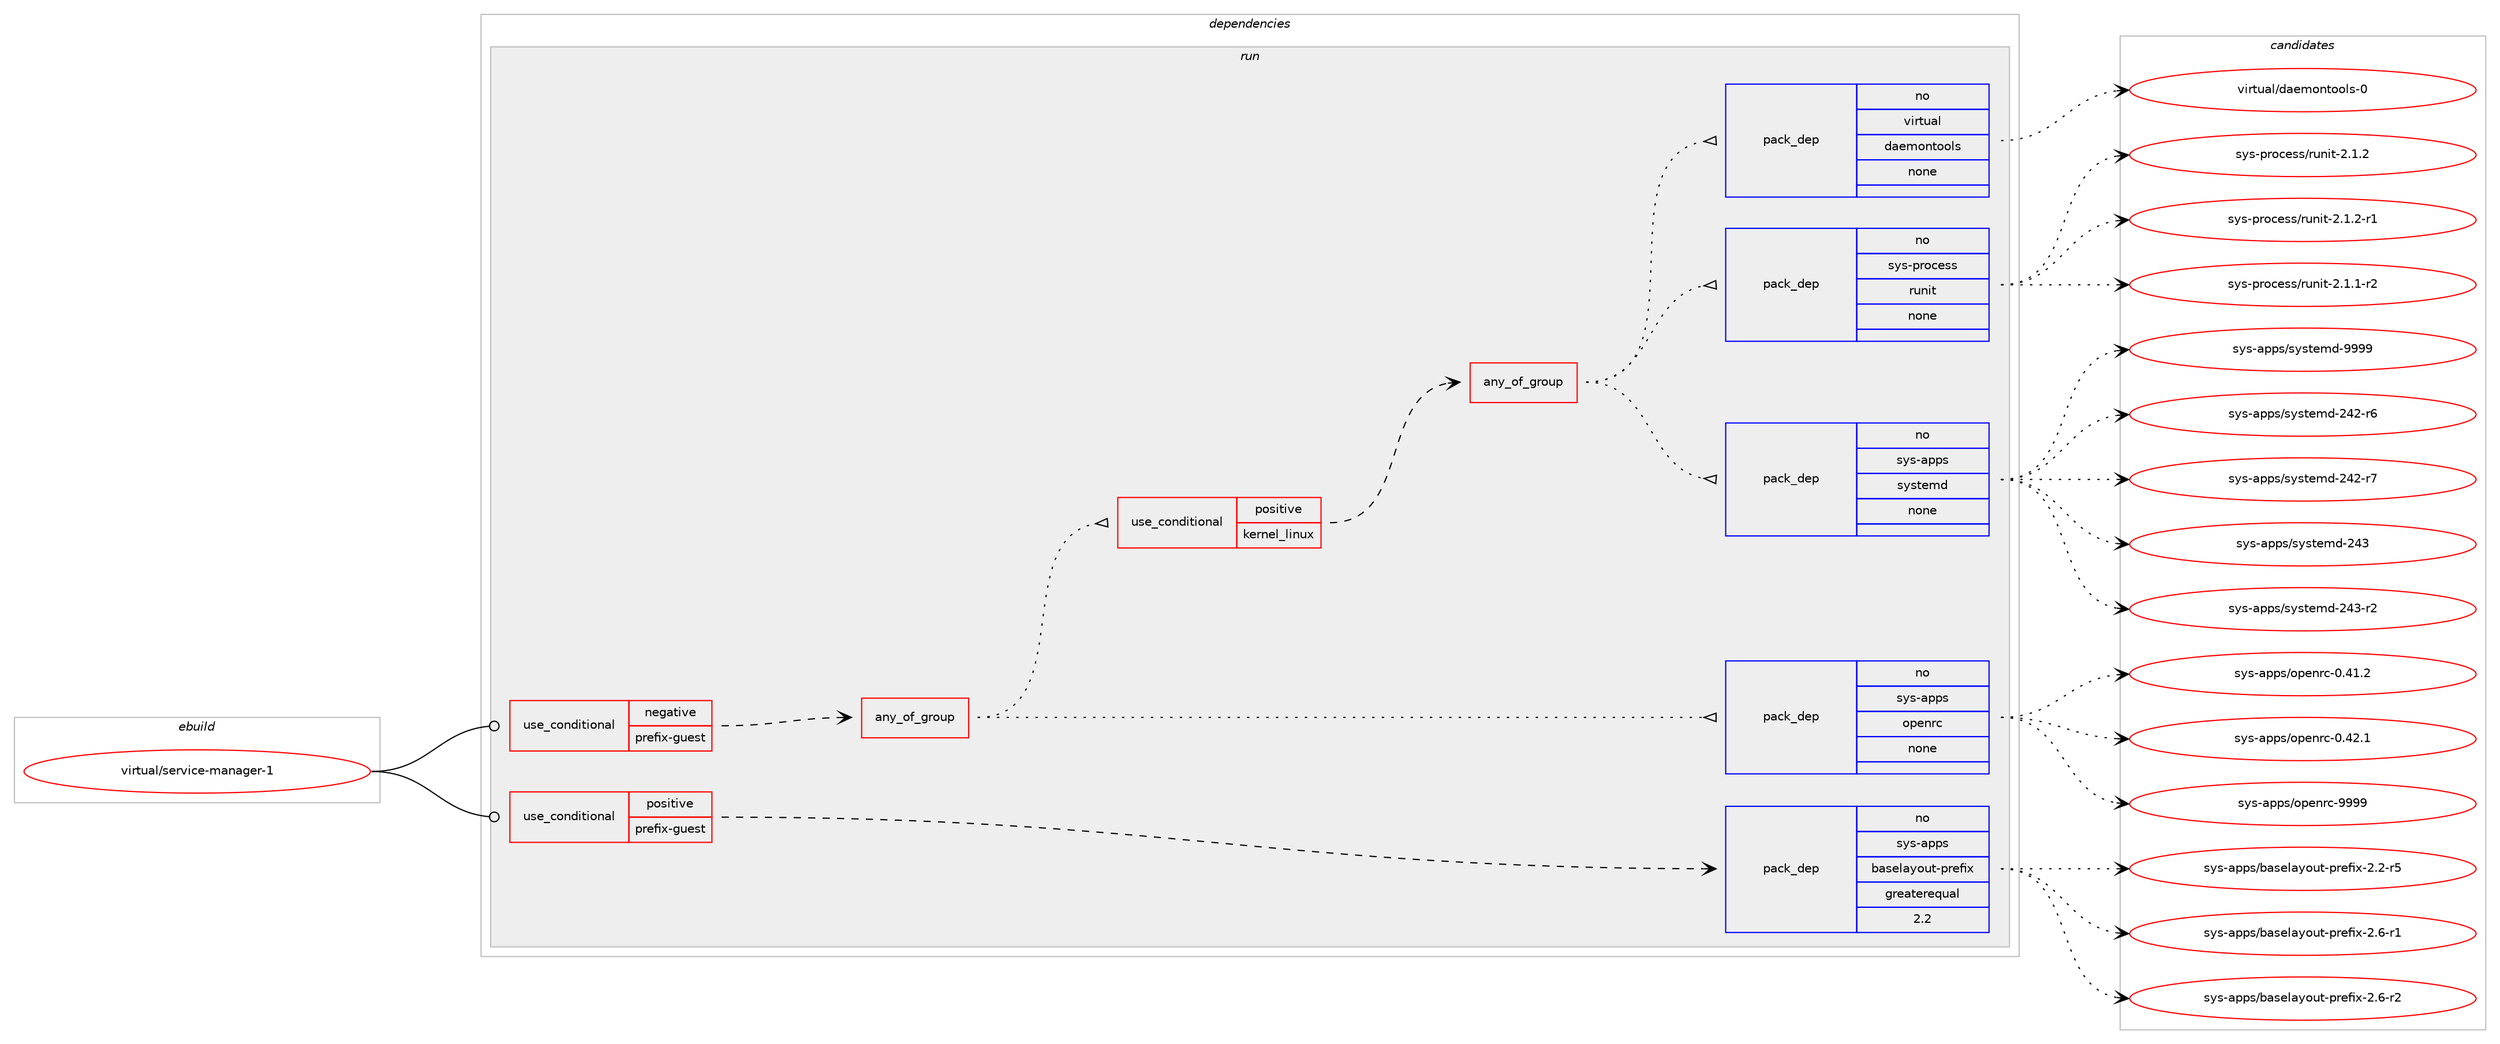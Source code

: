 digraph prolog {

# *************
# Graph options
# *************

newrank=true;
concentrate=true;
compound=true;
graph [rankdir=LR,fontname=Helvetica,fontsize=10,ranksep=1.5];#, ranksep=2.5, nodesep=0.2];
edge  [arrowhead=vee];
node  [fontname=Helvetica,fontsize=10];

# **********
# The ebuild
# **********

subgraph cluster_leftcol {
color=gray;
rank=same;
label=<<i>ebuild</i>>;
id [label="virtual/service-manager-1", color=red, width=4, href="../virtual/service-manager-1.svg"];
}

# ****************
# The dependencies
# ****************

subgraph cluster_midcol {
color=gray;
label=<<i>dependencies</i>>;
subgraph cluster_compile {
fillcolor="#eeeeee";
style=filled;
label=<<i>compile</i>>;
}
subgraph cluster_compileandrun {
fillcolor="#eeeeee";
style=filled;
label=<<i>compile and run</i>>;
}
subgraph cluster_run {
fillcolor="#eeeeee";
style=filled;
label=<<i>run</i>>;
subgraph cond216515 {
dependency902582 [label=<<TABLE BORDER="0" CELLBORDER="1" CELLSPACING="0" CELLPADDING="4"><TR><TD ROWSPAN="3" CELLPADDING="10">use_conditional</TD></TR><TR><TD>negative</TD></TR><TR><TD>prefix-guest</TD></TR></TABLE>>, shape=none, color=red];
subgraph any15631 {
dependency902583 [label=<<TABLE BORDER="0" CELLBORDER="1" CELLSPACING="0" CELLPADDING="4"><TR><TD CELLPADDING="10">any_of_group</TD></TR></TABLE>>, shape=none, color=red];subgraph pack669872 {
dependency902584 [label=<<TABLE BORDER="0" CELLBORDER="1" CELLSPACING="0" CELLPADDING="4" WIDTH="220"><TR><TD ROWSPAN="6" CELLPADDING="30">pack_dep</TD></TR><TR><TD WIDTH="110">no</TD></TR><TR><TD>sys-apps</TD></TR><TR><TD>openrc</TD></TR><TR><TD>none</TD></TR><TR><TD></TD></TR></TABLE>>, shape=none, color=blue];
}
dependency902583:e -> dependency902584:w [weight=20,style="dotted",arrowhead="oinv"];
subgraph cond216516 {
dependency902585 [label=<<TABLE BORDER="0" CELLBORDER="1" CELLSPACING="0" CELLPADDING="4"><TR><TD ROWSPAN="3" CELLPADDING="10">use_conditional</TD></TR><TR><TD>positive</TD></TR><TR><TD>kernel_linux</TD></TR></TABLE>>, shape=none, color=red];
subgraph any15632 {
dependency902586 [label=<<TABLE BORDER="0" CELLBORDER="1" CELLSPACING="0" CELLPADDING="4"><TR><TD CELLPADDING="10">any_of_group</TD></TR></TABLE>>, shape=none, color=red];subgraph pack669873 {
dependency902587 [label=<<TABLE BORDER="0" CELLBORDER="1" CELLSPACING="0" CELLPADDING="4" WIDTH="220"><TR><TD ROWSPAN="6" CELLPADDING="30">pack_dep</TD></TR><TR><TD WIDTH="110">no</TD></TR><TR><TD>sys-apps</TD></TR><TR><TD>systemd</TD></TR><TR><TD>none</TD></TR><TR><TD></TD></TR></TABLE>>, shape=none, color=blue];
}
dependency902586:e -> dependency902587:w [weight=20,style="dotted",arrowhead="oinv"];
subgraph pack669874 {
dependency902588 [label=<<TABLE BORDER="0" CELLBORDER="1" CELLSPACING="0" CELLPADDING="4" WIDTH="220"><TR><TD ROWSPAN="6" CELLPADDING="30">pack_dep</TD></TR><TR><TD WIDTH="110">no</TD></TR><TR><TD>sys-process</TD></TR><TR><TD>runit</TD></TR><TR><TD>none</TD></TR><TR><TD></TD></TR></TABLE>>, shape=none, color=blue];
}
dependency902586:e -> dependency902588:w [weight=20,style="dotted",arrowhead="oinv"];
subgraph pack669875 {
dependency902589 [label=<<TABLE BORDER="0" CELLBORDER="1" CELLSPACING="0" CELLPADDING="4" WIDTH="220"><TR><TD ROWSPAN="6" CELLPADDING="30">pack_dep</TD></TR><TR><TD WIDTH="110">no</TD></TR><TR><TD>virtual</TD></TR><TR><TD>daemontools</TD></TR><TR><TD>none</TD></TR><TR><TD></TD></TR></TABLE>>, shape=none, color=blue];
}
dependency902586:e -> dependency902589:w [weight=20,style="dotted",arrowhead="oinv"];
}
dependency902585:e -> dependency902586:w [weight=20,style="dashed",arrowhead="vee"];
}
dependency902583:e -> dependency902585:w [weight=20,style="dotted",arrowhead="oinv"];
}
dependency902582:e -> dependency902583:w [weight=20,style="dashed",arrowhead="vee"];
}
id:e -> dependency902582:w [weight=20,style="solid",arrowhead="odot"];
subgraph cond216517 {
dependency902590 [label=<<TABLE BORDER="0" CELLBORDER="1" CELLSPACING="0" CELLPADDING="4"><TR><TD ROWSPAN="3" CELLPADDING="10">use_conditional</TD></TR><TR><TD>positive</TD></TR><TR><TD>prefix-guest</TD></TR></TABLE>>, shape=none, color=red];
subgraph pack669876 {
dependency902591 [label=<<TABLE BORDER="0" CELLBORDER="1" CELLSPACING="0" CELLPADDING="4" WIDTH="220"><TR><TD ROWSPAN="6" CELLPADDING="30">pack_dep</TD></TR><TR><TD WIDTH="110">no</TD></TR><TR><TD>sys-apps</TD></TR><TR><TD>baselayout-prefix</TD></TR><TR><TD>greaterequal</TD></TR><TR><TD>2.2</TD></TR></TABLE>>, shape=none, color=blue];
}
dependency902590:e -> dependency902591:w [weight=20,style="dashed",arrowhead="vee"];
}
id:e -> dependency902590:w [weight=20,style="solid",arrowhead="odot"];
}
}

# **************
# The candidates
# **************

subgraph cluster_choices {
rank=same;
color=gray;
label=<<i>candidates</i>>;

subgraph choice669872 {
color=black;
nodesep=1;
choice1151211154597112112115471111121011101149945484652494650 [label="sys-apps/openrc-0.41.2", color=red, width=4,href="../sys-apps/openrc-0.41.2.svg"];
choice1151211154597112112115471111121011101149945484652504649 [label="sys-apps/openrc-0.42.1", color=red, width=4,href="../sys-apps/openrc-0.42.1.svg"];
choice115121115459711211211547111112101110114994557575757 [label="sys-apps/openrc-9999", color=red, width=4,href="../sys-apps/openrc-9999.svg"];
dependency902584:e -> choice1151211154597112112115471111121011101149945484652494650:w [style=dotted,weight="100"];
dependency902584:e -> choice1151211154597112112115471111121011101149945484652504649:w [style=dotted,weight="100"];
dependency902584:e -> choice115121115459711211211547111112101110114994557575757:w [style=dotted,weight="100"];
}
subgraph choice669873 {
color=black;
nodesep=1;
choice115121115459711211211547115121115116101109100455052504511454 [label="sys-apps/systemd-242-r6", color=red, width=4,href="../sys-apps/systemd-242-r6.svg"];
choice115121115459711211211547115121115116101109100455052504511455 [label="sys-apps/systemd-242-r7", color=red, width=4,href="../sys-apps/systemd-242-r7.svg"];
choice11512111545971121121154711512111511610110910045505251 [label="sys-apps/systemd-243", color=red, width=4,href="../sys-apps/systemd-243.svg"];
choice115121115459711211211547115121115116101109100455052514511450 [label="sys-apps/systemd-243-r2", color=red, width=4,href="../sys-apps/systemd-243-r2.svg"];
choice1151211154597112112115471151211151161011091004557575757 [label="sys-apps/systemd-9999", color=red, width=4,href="../sys-apps/systemd-9999.svg"];
dependency902587:e -> choice115121115459711211211547115121115116101109100455052504511454:w [style=dotted,weight="100"];
dependency902587:e -> choice115121115459711211211547115121115116101109100455052504511455:w [style=dotted,weight="100"];
dependency902587:e -> choice11512111545971121121154711512111511610110910045505251:w [style=dotted,weight="100"];
dependency902587:e -> choice115121115459711211211547115121115116101109100455052514511450:w [style=dotted,weight="100"];
dependency902587:e -> choice1151211154597112112115471151211151161011091004557575757:w [style=dotted,weight="100"];
}
subgraph choice669874 {
color=black;
nodesep=1;
choice1151211154511211411199101115115471141171101051164550464946494511450 [label="sys-process/runit-2.1.1-r2", color=red, width=4,href="../sys-process/runit-2.1.1-r2.svg"];
choice115121115451121141119910111511547114117110105116455046494650 [label="sys-process/runit-2.1.2", color=red, width=4,href="../sys-process/runit-2.1.2.svg"];
choice1151211154511211411199101115115471141171101051164550464946504511449 [label="sys-process/runit-2.1.2-r1", color=red, width=4,href="../sys-process/runit-2.1.2-r1.svg"];
dependency902588:e -> choice1151211154511211411199101115115471141171101051164550464946494511450:w [style=dotted,weight="100"];
dependency902588:e -> choice115121115451121141119910111511547114117110105116455046494650:w [style=dotted,weight="100"];
dependency902588:e -> choice1151211154511211411199101115115471141171101051164550464946504511449:w [style=dotted,weight="100"];
}
subgraph choice669875 {
color=black;
nodesep=1;
choice1181051141161179710847100971011091111101161111111081154548 [label="virtual/daemontools-0", color=red, width=4,href="../virtual/daemontools-0.svg"];
dependency902589:e -> choice1181051141161179710847100971011091111101161111111081154548:w [style=dotted,weight="100"];
}
subgraph choice669876 {
color=black;
nodesep=1;
choice11512111545971121121154798971151011089712111111711645112114101102105120455046504511453 [label="sys-apps/baselayout-prefix-2.2-r5", color=red, width=4,href="../sys-apps/baselayout-prefix-2.2-r5.svg"];
choice11512111545971121121154798971151011089712111111711645112114101102105120455046544511449 [label="sys-apps/baselayout-prefix-2.6-r1", color=red, width=4,href="../sys-apps/baselayout-prefix-2.6-r1.svg"];
choice11512111545971121121154798971151011089712111111711645112114101102105120455046544511450 [label="sys-apps/baselayout-prefix-2.6-r2", color=red, width=4,href="../sys-apps/baselayout-prefix-2.6-r2.svg"];
dependency902591:e -> choice11512111545971121121154798971151011089712111111711645112114101102105120455046504511453:w [style=dotted,weight="100"];
dependency902591:e -> choice11512111545971121121154798971151011089712111111711645112114101102105120455046544511449:w [style=dotted,weight="100"];
dependency902591:e -> choice11512111545971121121154798971151011089712111111711645112114101102105120455046544511450:w [style=dotted,weight="100"];
}
}

}
